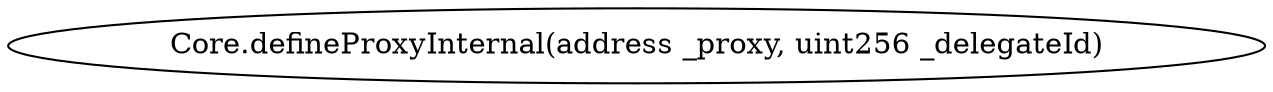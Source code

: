 digraph "" {
	graph [bb="0,0,512.8,36"];
	node [label="\N"];
	"Core.defineProxyInternal(address _proxy, uint256 _delegateId)"	 [height=0.5,
		pos="256.4,18",
		width=7.1222];
}
digraph "" {
	graph [bb="0,0,512.8,36"];
	node [label="\N"];
	"Core.defineProxyInternal(address _proxy, uint256 _delegateId)"	 [height=0.5,
		pos="256.4,18",
		width=7.1222];
}
digraph "" {
	graph [bb="0,0,512.8,36"];
	node [label="\N"];
	"Core.defineProxyInternal(address _proxy, uint256 _delegateId)"	 [height=0.5,
		pos="256.4,18",
		width=7.1222];
}
digraph "" {
	graph [bb="0,0,512.8,36"];
	node [label="\N"];
	"Core.defineProxyInternal(address _proxy, uint256 _delegateId)"	 [height=0.5,
		pos="256.4,18",
		width=7.1222];
}
digraph "" {
	graph [bb="0,0,512.8,36"];
	node [label="\N"];
	"Core.defineProxyInternal(address _proxy, uint256 _delegateId)"	 [height=0.5,
		pos="256.4,18",
		width=7.1222];
}
